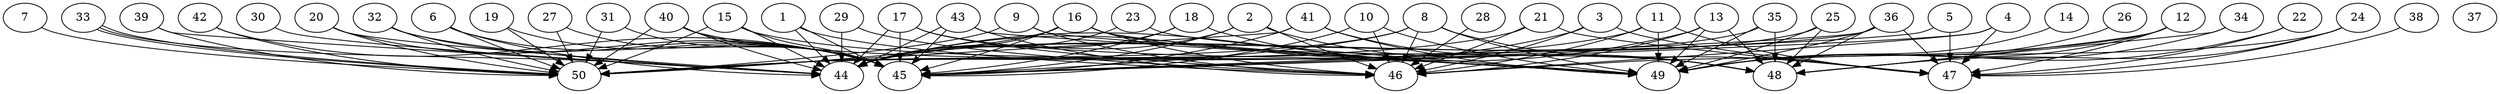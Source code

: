 // DAG automatically generated by daggen at Thu Oct  3 14:07:57 2019
// ./daggen --dot -n 50 --ccr 0.3 --fat 0.9 --regular 0.5 --density 0.5 --mindata 5242880 --maxdata 52428800 
digraph G {
  1 [size="154518187", alpha="0.04", expect_size="46355456"] 
  1 -> 44 [size ="46355456"]
  1 -> 45 [size ="46355456"]
  1 -> 46 [size ="46355456"]
  2 [size="75776000", alpha="0.10", expect_size="22732800"] 
  2 -> 44 [size ="22732800"]
  2 -> 45 [size ="22732800"]
  2 -> 46 [size ="22732800"]
  2 -> 48 [size ="22732800"]
  3 [size="74407253", alpha="0.14", expect_size="22322176"] 
  3 -> 44 [size ="22322176"]
  3 -> 46 [size ="22322176"]
  3 -> 47 [size ="22322176"]
  4 [size="57094827", alpha="0.07", expect_size="17128448"] 
  4 -> 45 [size ="17128448"]
  4 -> 46 [size ="17128448"]
  4 -> 47 [size ="17128448"]
  5 [size="75745280", alpha="0.07", expect_size="22723584"] 
  5 -> 45 [size ="22723584"]
  5 -> 47 [size ="22723584"]
  6 [size="31580160", alpha="0.13", expect_size="9474048"] 
  6 -> 44 [size ="9474048"]
  6 -> 45 [size ="9474048"]
  6 -> 50 [size ="9474048"]
  7 [size="57483947", alpha="0.06", expect_size="17245184"] 
  7 -> 50 [size ="17245184"]
  8 [size="126743893", alpha="0.02", expect_size="38023168"] 
  8 -> 45 [size ="38023168"]
  8 -> 46 [size ="38023168"]
  8 -> 47 [size ="38023168"]
  8 -> 49 [size ="38023168"]
  8 -> 50 [size ="38023168"]
  9 [size="24398507", alpha="0.07", expect_size="7319552"] 
  9 -> 46 [size ="7319552"]
  9 -> 49 [size ="7319552"]
  9 -> 50 [size ="7319552"]
  10 [size="110308693", alpha="0.03", expect_size="33092608"] 
  10 -> 45 [size ="33092608"]
  10 -> 46 [size ="33092608"]
  10 -> 49 [size ="33092608"]
  11 [size="69857280", alpha="0.16", expect_size="20957184"] 
  11 -> 46 [size ="20957184"]
  11 -> 47 [size ="20957184"]
  11 -> 49 [size ="20957184"]
  11 -> 50 [size ="20957184"]
  12 [size="103369387", alpha="0.05", expect_size="31010816"] 
  12 -> 46 [size ="31010816"]
  12 -> 47 [size ="31010816"]
  12 -> 48 [size ="31010816"]
  12 -> 49 [size ="31010816"]
  13 [size="26330453", alpha="0.06", expect_size="7899136"] 
  13 -> 44 [size ="7899136"]
  13 -> 46 [size ="7899136"]
  13 -> 48 [size ="7899136"]
  13 -> 49 [size ="7899136"]
  14 [size="138420907", alpha="0.20", expect_size="41526272"] 
  14 -> 49 [size ="41526272"]
  15 [size="37614933", alpha="0.05", expect_size="11284480"] 
  15 -> 44 [size ="11284480"]
  15 -> 45 [size ="11284480"]
  15 -> 49 [size ="11284480"]
  15 -> 50 [size ="11284480"]
  16 [size="93583360", alpha="0.01", expect_size="28075008"] 
  16 -> 44 [size ="28075008"]
  16 -> 45 [size ="28075008"]
  16 -> 46 [size ="28075008"]
  16 -> 48 [size ="28075008"]
  16 -> 49 [size ="28075008"]
  16 -> 50 [size ="28075008"]
  17 [size="36232533", alpha="0.11", expect_size="10869760"] 
  17 -> 44 [size ="10869760"]
  17 -> 45 [size ="10869760"]
  17 -> 46 [size ="10869760"]
  17 -> 49 [size ="10869760"]
  18 [size="87255040", alpha="0.06", expect_size="26176512"] 
  18 -> 44 [size ="26176512"]
  18 -> 45 [size ="26176512"]
  18 -> 48 [size ="26176512"]
  19 [size="106574507", alpha="0.04", expect_size="31972352"] 
  19 -> 45 [size ="31972352"]
  19 -> 50 [size ="31972352"]
  20 [size="159518720", alpha="0.14", expect_size="47855616"] 
  20 -> 44 [size ="47855616"]
  20 -> 45 [size ="47855616"]
  20 -> 50 [size ="47855616"]
  21 [size="26098347", alpha="0.01", expect_size="7829504"] 
  21 -> 46 [size ="7829504"]
  21 -> 47 [size ="7829504"]
  21 -> 50 [size ="7829504"]
  22 [size="152763733", alpha="0.15", expect_size="45829120"] 
  22 -> 47 [size ="45829120"]
  22 -> 49 [size ="45829120"]
  23 [size="33249280", alpha="0.16", expect_size="9974784"] 
  23 -> 44 [size ="9974784"]
  23 -> 49 [size ="9974784"]
  24 [size="78192640", alpha="0.03", expect_size="23457792"] 
  24 -> 47 [size ="23457792"]
  24 -> 48 [size ="23457792"]
  24 -> 49 [size ="23457792"]
  25 [size="75649707", alpha="0.17", expect_size="22694912"] 
  25 -> 44 [size ="22694912"]
  25 -> 48 [size ="22694912"]
  25 -> 49 [size ="22694912"]
  26 [size="115783680", alpha="0.13", expect_size="34735104"] 
  26 -> 49 [size ="34735104"]
  27 [size="124549120", alpha="0.13", expect_size="37364736"] 
  27 -> 45 [size ="37364736"]
  27 -> 50 [size ="37364736"]
  28 [size="52527787", alpha="0.08", expect_size="15758336"] 
  28 -> 46 [size ="15758336"]
  29 [size="103611733", alpha="0.04", expect_size="31083520"] 
  29 -> 44 [size ="31083520"]
  29 -> 46 [size ="31083520"]
  30 [size="137943040", alpha="0.11", expect_size="41382912"] 
  30 -> 44 [size ="41382912"]
  31 [size="89019733", alpha="0.05", expect_size="26705920"] 
  31 -> 45 [size ="26705920"]
  31 -> 50 [size ="26705920"]
  32 [size="93890560", alpha="0.10", expect_size="28167168"] 
  32 -> 44 [size ="28167168"]
  32 -> 45 [size ="28167168"]
  32 -> 50 [size ="28167168"]
  33 [size="53565440", alpha="0.16", expect_size="16069632"] 
  33 -> 44 [size ="16069632"]
  33 -> 50 [size ="16069632"]
  33 -> 50 [size ="16069632"]
  34 [size="24978773", alpha="0.18", expect_size="7493632"] 
  34 -> 48 [size ="7493632"]
  34 -> 49 [size ="7493632"]
  35 [size="47752533", alpha="0.02", expect_size="14325760"] 
  35 -> 44 [size ="14325760"]
  35 -> 48 [size ="14325760"]
  35 -> 49 [size ="14325760"]
  36 [size="22872747", alpha="0.16", expect_size="6861824"] 
  36 -> 45 [size ="6861824"]
  36 -> 47 [size ="6861824"]
  36 -> 48 [size ="6861824"]
  36 -> 49 [size ="6861824"]
  36 -> 50 [size ="6861824"]
  37 [size="121726293", alpha="0.12", expect_size="36517888"] 
  38 [size="69754880", alpha="0.17", expect_size="20926464"] 
  38 -> 47 [size ="20926464"]
  39 [size="133515947", alpha="0.13", expect_size="40054784"] 
  39 -> 44 [size ="40054784"]
  39 -> 50 [size ="40054784"]
  40 [size="162641920", alpha="0.07", expect_size="48792576"] 
  40 -> 44 [size ="48792576"]
  40 -> 45 [size ="48792576"]
  40 -> 49 [size ="48792576"]
  40 -> 50 [size ="48792576"]
  41 [size="92682240", alpha="0.03", expect_size="27804672"] 
  41 -> 45 [size ="27804672"]
  41 -> 48 [size ="27804672"]
  41 -> 49 [size ="27804672"]
  41 -> 50 [size ="27804672"]
  42 [size="133311147", alpha="0.15", expect_size="39993344"] 
  42 -> 45 [size ="39993344"]
  42 -> 50 [size ="39993344"]
  43 [size="55845547", alpha="0.10", expect_size="16753664"] 
  43 -> 44 [size ="16753664"]
  43 -> 45 [size ="16753664"]
  43 -> 46 [size ="16753664"]
  43 -> 49 [size ="16753664"]
  44 [size="26432853", alpha="0.13", expect_size="7929856"] 
  45 [size="166014293", alpha="0.02", expect_size="49804288"] 
  46 [size="22872747", alpha="0.05", expect_size="6861824"] 
  47 [size="144981333", alpha="0.01", expect_size="43494400"] 
  48 [size="79233707", alpha="0.01", expect_size="23770112"] 
  49 [size="52698453", alpha="0.12", expect_size="15809536"] 
  50 [size="154480640", alpha="0.19", expect_size="46344192"] 
}
